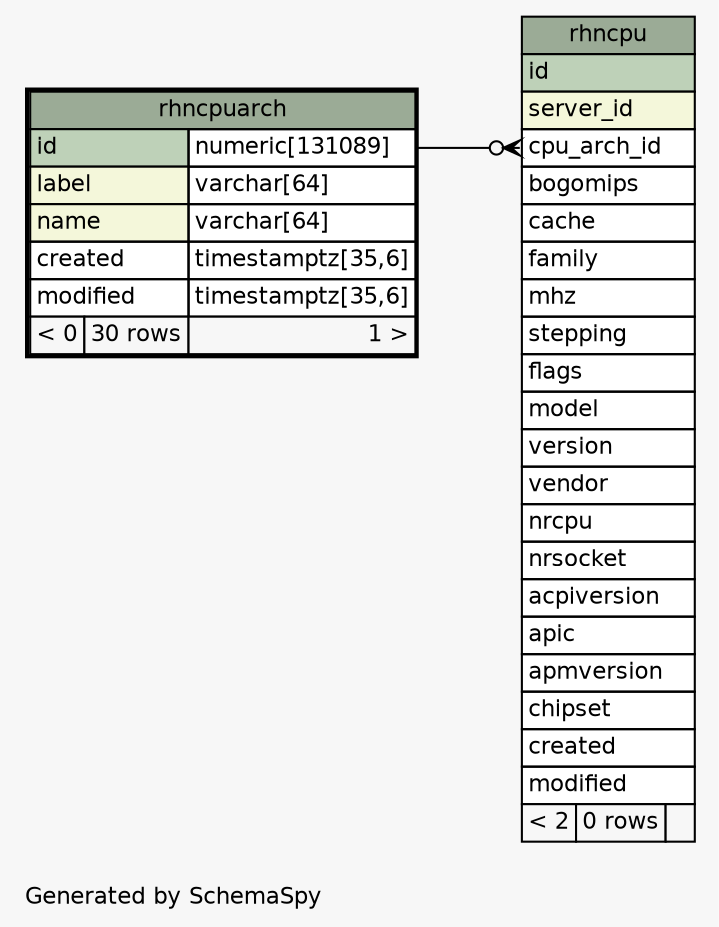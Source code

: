 // dot 2.26.0 on Linux 2.6.32-504.el6.x86_64
// SchemaSpy rev 590
digraph "oneDegreeRelationshipsDiagram" {
  graph [
    rankdir="RL"
    bgcolor="#f7f7f7"
    label="\nGenerated by SchemaSpy"
    labeljust="l"
    nodesep="0.18"
    ranksep="0.46"
    fontname="Helvetica"
    fontsize="11"
  ];
  node [
    fontname="Helvetica"
    fontsize="11"
    shape="plaintext"
  ];
  edge [
    arrowsize="0.8"
  ];
  "rhncpu":"cpu_arch_id":w -> "rhncpuarch":"id.type":e [arrowhead=none dir=back arrowtail=crowodot];
  "rhncpu" [
    label=<
    <TABLE BORDER="0" CELLBORDER="1" CELLSPACING="0" BGCOLOR="#ffffff">
      <TR><TD COLSPAN="3" BGCOLOR="#9bab96" ALIGN="CENTER">rhncpu</TD></TR>
      <TR><TD PORT="id" COLSPAN="3" BGCOLOR="#bed1b8" ALIGN="LEFT">id</TD></TR>
      <TR><TD PORT="server_id" COLSPAN="3" BGCOLOR="#f4f7da" ALIGN="LEFT">server_id</TD></TR>
      <TR><TD PORT="cpu_arch_id" COLSPAN="3" ALIGN="LEFT">cpu_arch_id</TD></TR>
      <TR><TD PORT="bogomips" COLSPAN="3" ALIGN="LEFT">bogomips</TD></TR>
      <TR><TD PORT="cache" COLSPAN="3" ALIGN="LEFT">cache</TD></TR>
      <TR><TD PORT="family" COLSPAN="3" ALIGN="LEFT">family</TD></TR>
      <TR><TD PORT="mhz" COLSPAN="3" ALIGN="LEFT">mhz</TD></TR>
      <TR><TD PORT="stepping" COLSPAN="3" ALIGN="LEFT">stepping</TD></TR>
      <TR><TD PORT="flags" COLSPAN="3" ALIGN="LEFT">flags</TD></TR>
      <TR><TD PORT="model" COLSPAN="3" ALIGN="LEFT">model</TD></TR>
      <TR><TD PORT="version" COLSPAN="3" ALIGN="LEFT">version</TD></TR>
      <TR><TD PORT="vendor" COLSPAN="3" ALIGN="LEFT">vendor</TD></TR>
      <TR><TD PORT="nrcpu" COLSPAN="3" ALIGN="LEFT">nrcpu</TD></TR>
      <TR><TD PORT="nrsocket" COLSPAN="3" ALIGN="LEFT">nrsocket</TD></TR>
      <TR><TD PORT="acpiversion" COLSPAN="3" ALIGN="LEFT">acpiversion</TD></TR>
      <TR><TD PORT="apic" COLSPAN="3" ALIGN="LEFT">apic</TD></TR>
      <TR><TD PORT="apmversion" COLSPAN="3" ALIGN="LEFT">apmversion</TD></TR>
      <TR><TD PORT="chipset" COLSPAN="3" ALIGN="LEFT">chipset</TD></TR>
      <TR><TD PORT="created" COLSPAN="3" ALIGN="LEFT">created</TD></TR>
      <TR><TD PORT="modified" COLSPAN="3" ALIGN="LEFT">modified</TD></TR>
      <TR><TD ALIGN="LEFT" BGCOLOR="#f7f7f7">&lt; 2</TD><TD ALIGN="RIGHT" BGCOLOR="#f7f7f7">0 rows</TD><TD ALIGN="RIGHT" BGCOLOR="#f7f7f7">  </TD></TR>
    </TABLE>>
    URL="rhncpu.html"
    tooltip="rhncpu"
  ];
  "rhncpuarch" [
    label=<
    <TABLE BORDER="2" CELLBORDER="1" CELLSPACING="0" BGCOLOR="#ffffff">
      <TR><TD COLSPAN="3" BGCOLOR="#9bab96" ALIGN="CENTER">rhncpuarch</TD></TR>
      <TR><TD PORT="id" COLSPAN="2" BGCOLOR="#bed1b8" ALIGN="LEFT">id</TD><TD PORT="id.type" ALIGN="LEFT">numeric[131089]</TD></TR>
      <TR><TD PORT="label" COLSPAN="2" BGCOLOR="#f4f7da" ALIGN="LEFT">label</TD><TD PORT="label.type" ALIGN="LEFT">varchar[64]</TD></TR>
      <TR><TD PORT="name" COLSPAN="2" BGCOLOR="#f4f7da" ALIGN="LEFT">name</TD><TD PORT="name.type" ALIGN="LEFT">varchar[64]</TD></TR>
      <TR><TD PORT="created" COLSPAN="2" ALIGN="LEFT">created</TD><TD PORT="created.type" ALIGN="LEFT">timestamptz[35,6]</TD></TR>
      <TR><TD PORT="modified" COLSPAN="2" ALIGN="LEFT">modified</TD><TD PORT="modified.type" ALIGN="LEFT">timestamptz[35,6]</TD></TR>
      <TR><TD ALIGN="LEFT" BGCOLOR="#f7f7f7">&lt; 0</TD><TD ALIGN="RIGHT" BGCOLOR="#f7f7f7">30 rows</TD><TD ALIGN="RIGHT" BGCOLOR="#f7f7f7">1 &gt;</TD></TR>
    </TABLE>>
    URL="rhncpuarch.html"
    tooltip="rhncpuarch"
  ];
}
